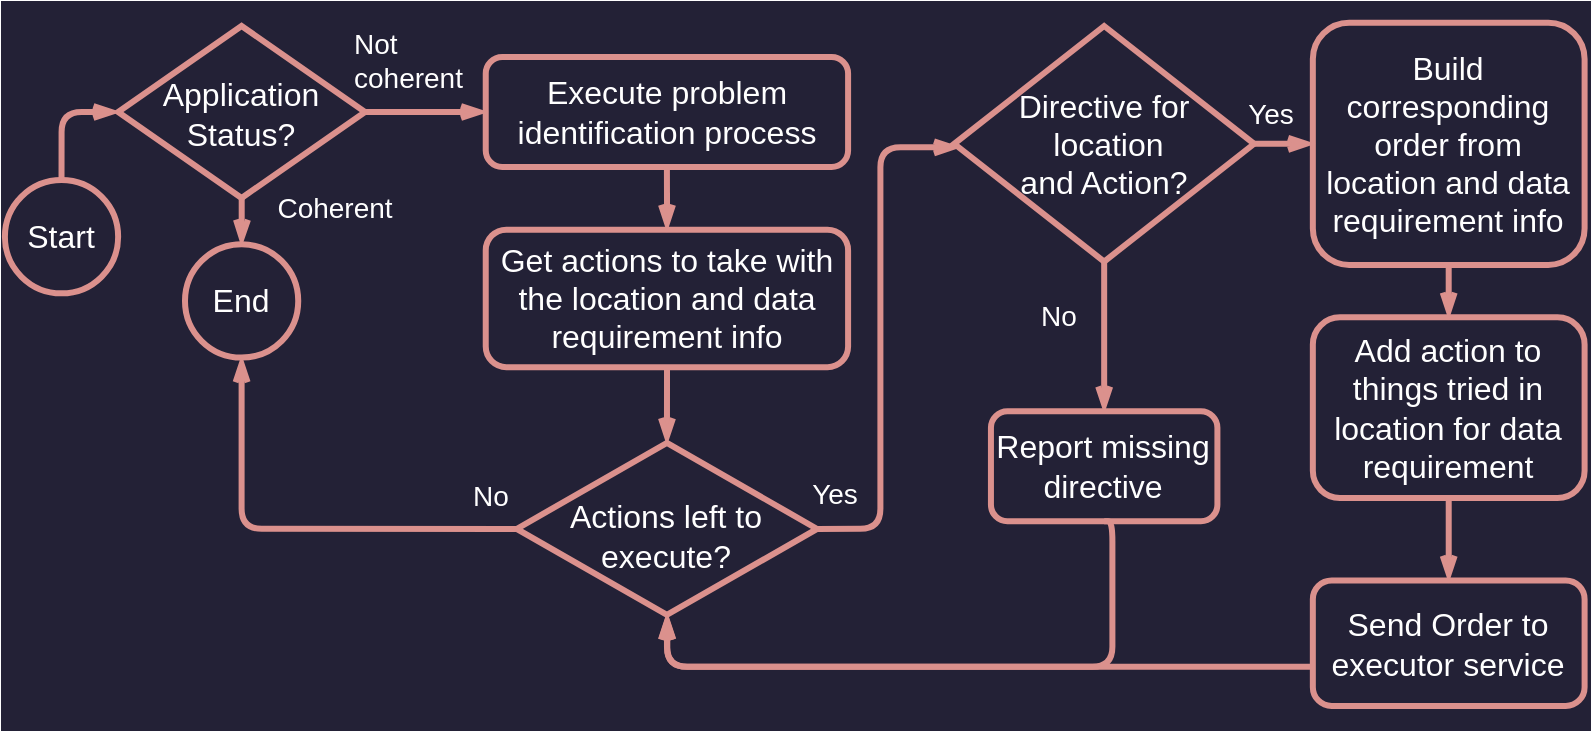 <mxfile version="22.1.16" type="device">
  <diagram name="Página-1" id="O7MBfEGZBoNdr1yW5oVu">
    <mxGraphModel dx="1260" dy="863" grid="1" gridSize="10" guides="1" tooltips="1" connect="1" arrows="1" fold="1" page="1" pageScale="1" pageWidth="827" pageHeight="1169" math="0" shadow="0">
      <root>
        <mxCell id="0" />
        <mxCell id="1" parent="0" />
        <mxCell id="tNCyVdp1Aul9Red6iAFf-1" value="" style="group;fillColor=#232136;strokeColor=#232136;strokeWidth=25;" parent="1" vertex="1" connectable="0">
          <mxGeometry x="30" y="130" width="770" height="340" as="geometry" />
        </mxCell>
        <mxCell id="weasKUzhQbfyZyFGf2sW-2" value="&lt;font style=&quot;font-size: 16px;&quot;&gt;Start&lt;/font&gt;" style="ellipse;whiteSpace=wrap;html=1;aspect=fixed;strokeColor=#DB918D;fontColor=#FFFFFF;fillColor=none;strokeWidth=3;fontSize=12;" parent="tNCyVdp1Aul9Red6iAFf-1" vertex="1">
          <mxGeometry x="-10.548" y="77.052" width="56.618" height="56.618" as="geometry" />
        </mxCell>
        <mxCell id="weasKUzhQbfyZyFGf2sW-8" value="&lt;font style=&quot;font-size: 16px;&quot;&gt;End&lt;/font&gt;" style="ellipse;whiteSpace=wrap;html=1;aspect=fixed;strokeColor=#DB918D;fontColor=#FFFFFF;fillColor=none;strokeWidth=3;fontSize=12;" parent="tNCyVdp1Aul9Red6iAFf-1" vertex="1">
          <mxGeometry x="79.496" y="109.187" width="56.618" height="56.618" as="geometry" />
        </mxCell>
        <mxCell id="weasKUzhQbfyZyFGf2sW-1" value="&lt;font style=&quot;font-size: 16px;&quot;&gt;Execute problem identification process&lt;/font&gt;" style="rounded=1;whiteSpace=wrap;html=1;strokeColor=#DB918D;fontColor=#FFFFFF;fillColor=none;strokeWidth=3;fontSize=12;" parent="tNCyVdp1Aul9Red6iAFf-1" vertex="1">
          <mxGeometry x="229.868" y="15.478" width="181.176" height="55.034" as="geometry" />
        </mxCell>
        <mxCell id="weasKUzhQbfyZyFGf2sW-5" value="&lt;font style=&quot;font-size: 16px;&quot;&gt;Application &lt;br style=&quot;&quot;&gt;Status?&lt;/font&gt;" style="rhombus;whiteSpace=wrap;html=1;rounded=0;strokeColor=#DB918D;strokeWidth=3;align=center;verticalAlign=middle;fontFamily=Helvetica;fontSize=12;fontColor=#FFFFFF;fillColor=none;spacingTop=2;" parent="tNCyVdp1Aul9Red6iAFf-1" vertex="1">
          <mxGeometry x="46.07" width="123.46" height="85.991" as="geometry" />
        </mxCell>
        <mxCell id="weasKUzhQbfyZyFGf2sW-6" style="edgeStyle=orthogonalEdgeStyle;shape=connector;curved=0;rounded=1;orthogonalLoop=1;jettySize=auto;html=1;labelBackgroundColor=default;strokeColor=#DB918D;strokeWidth=3;align=center;verticalAlign=middle;fontFamily=Helvetica;fontSize=12;fontColor=#FFFFFF;endArrow=openThin;endFill=0;fillColor=#FAE5C7;entryX=0;entryY=0.5;entryDx=0;entryDy=0;exitX=0.5;exitY=0;exitDx=0;exitDy=0;" parent="tNCyVdp1Aul9Red6iAFf-1" source="weasKUzhQbfyZyFGf2sW-2" target="weasKUzhQbfyZyFGf2sW-5" edge="1">
          <mxGeometry relative="1" as="geometry" />
        </mxCell>
        <mxCell id="weasKUzhQbfyZyFGf2sW-9" style="edgeStyle=orthogonalEdgeStyle;shape=connector;curved=0;rounded=1;orthogonalLoop=1;jettySize=auto;html=1;labelBackgroundColor=default;strokeColor=#DB918D;strokeWidth=3;align=center;verticalAlign=middle;fontFamily=Helvetica;fontSize=12;fontColor=#FFFFFF;endArrow=openThin;endFill=0;fillColor=#FAE5C7;" parent="tNCyVdp1Aul9Red6iAFf-1" source="weasKUzhQbfyZyFGf2sW-5" target="weasKUzhQbfyZyFGf2sW-8" edge="1">
          <mxGeometry relative="1" as="geometry" />
        </mxCell>
        <mxCell id="weasKUzhQbfyZyFGf2sW-7" style="edgeStyle=orthogonalEdgeStyle;shape=connector;curved=0;rounded=1;orthogonalLoop=1;jettySize=auto;html=1;labelBackgroundColor=default;strokeColor=#DB918D;strokeWidth=3;align=center;verticalAlign=middle;fontFamily=Helvetica;fontSize=12;fontColor=#FFFFFF;endArrow=openThin;endFill=0;fillColor=#FAE5C7;" parent="tNCyVdp1Aul9Red6iAFf-1" source="weasKUzhQbfyZyFGf2sW-5" target="weasKUzhQbfyZyFGf2sW-1" edge="1">
          <mxGeometry relative="1" as="geometry" />
        </mxCell>
        <mxCell id="weasKUzhQbfyZyFGf2sW-11" value="&lt;font style=&quot;font-size: 14px;&quot;&gt;Coherent&lt;/font&gt;" style="text;html=1;strokeColor=none;fillColor=none;align=center;verticalAlign=middle;whiteSpace=wrap;rounded=0;fontSize=12;fontFamily=Helvetica;fontColor=#FFFFFF;" parent="tNCyVdp1Aul9Red6iAFf-1" vertex="1">
          <mxGeometry x="134.467" y="77.048" width="41.048" height="27.517" as="geometry" />
        </mxCell>
        <mxCell id="weasKUzhQbfyZyFGf2sW-13" value="&lt;font style=&quot;font-size: 14px;&quot;&gt;Not &lt;br style=&quot;&quot;&gt;coherent&lt;/font&gt;" style="text;html=1;strokeColor=none;fillColor=none;align=left;verticalAlign=middle;whiteSpace=wrap;rounded=0;fontSize=12;fontFamily=Helvetica;fontColor=#FFFFFF;" parent="tNCyVdp1Aul9Red6iAFf-1" vertex="1">
          <mxGeometry x="161.693" y="2.752" width="83.692" height="27.517" as="geometry" />
        </mxCell>
        <mxCell id="weasKUzhQbfyZyFGf2sW-15" value="&lt;font style=&quot;font-size: 16px;&quot;&gt;Get actions to take with the location and data requirement info&lt;/font&gt;" style="rounded=1;whiteSpace=wrap;html=1;strokeColor=#DB918D;fontColor=#FFFFFF;fillColor=none;strokeWidth=3;fontSize=12;" parent="tNCyVdp1Aul9Red6iAFf-1" vertex="1">
          <mxGeometry x="229.868" y="101.813" width="181.176" height="68.792" as="geometry" />
        </mxCell>
        <mxCell id="weasKUzhQbfyZyFGf2sW-16" style="edgeStyle=orthogonalEdgeStyle;shape=connector;curved=0;rounded=1;orthogonalLoop=1;jettySize=auto;html=1;exitX=0.5;exitY=1;exitDx=0;exitDy=0;labelBackgroundColor=default;strokeColor=#DB918D;strokeWidth=3;align=center;verticalAlign=middle;fontFamily=Helvetica;fontSize=12;fontColor=#FFFFFF;endArrow=openThin;endFill=0;fillColor=#FAE5C7;" parent="tNCyVdp1Aul9Red6iAFf-1" source="weasKUzhQbfyZyFGf2sW-1" target="weasKUzhQbfyZyFGf2sW-15" edge="1">
          <mxGeometry relative="1" as="geometry" />
        </mxCell>
        <mxCell id="Puos1YkfTBZv_9QDnM-f-1" style="edgeStyle=orthogonalEdgeStyle;shape=connector;curved=0;rounded=1;orthogonalLoop=1;jettySize=auto;html=1;exitX=0;exitY=0.5;exitDx=0;exitDy=0;entryX=0.5;entryY=1;entryDx=0;entryDy=0;labelBackgroundColor=default;strokeColor=#DB918D;strokeWidth=3;align=center;verticalAlign=middle;fontFamily=Helvetica;fontSize=12;fontColor=#FFFFFF;endArrow=openThin;endFill=0;fillColor=#FAE5C7;" parent="tNCyVdp1Aul9Red6iAFf-1" source="weasKUzhQbfyZyFGf2sW-17" target="weasKUzhQbfyZyFGf2sW-8" edge="1">
          <mxGeometry relative="1" as="geometry" />
        </mxCell>
        <mxCell id="weasKUzhQbfyZyFGf2sW-17" value="&lt;font style=&quot;font-size: 16px;&quot;&gt;Actions left to execute?&lt;/font&gt;" style="rhombus;whiteSpace=wrap;html=1;rounded=0;strokeColor=#DB918D;strokeWidth=3;align=center;verticalAlign=middle;fontFamily=Helvetica;fontSize=12;fontColor=#FFFFFF;fillColor=none;spacingTop=7;" parent="tNCyVdp1Aul9Red6iAFf-1" vertex="1">
          <mxGeometry x="245.387" y="208.449" width="150.139" height="85.996" as="geometry" />
        </mxCell>
        <mxCell id="weasKUzhQbfyZyFGf2sW-18" style="edgeStyle=orthogonalEdgeStyle;shape=connector;curved=0;rounded=1;orthogonalLoop=1;jettySize=auto;html=1;labelBackgroundColor=default;strokeColor=#DB918D;strokeWidth=3;align=center;verticalAlign=middle;fontFamily=Helvetica;fontSize=12;fontColor=#FFFFFF;endArrow=openThin;endFill=0;fillColor=#FAE5C7;" parent="tNCyVdp1Aul9Red6iAFf-1" source="weasKUzhQbfyZyFGf2sW-15" target="weasKUzhQbfyZyFGf2sW-17" edge="1">
          <mxGeometry relative="1" as="geometry" />
        </mxCell>
        <mxCell id="weasKUzhQbfyZyFGf2sW-19" value="&lt;font style=&quot;font-size: 14px;&quot;&gt;No&lt;/font&gt;" style="text;html=1;strokeColor=none;fillColor=none;align=center;verticalAlign=middle;whiteSpace=wrap;rounded=0;fontSize=12;fontFamily=Helvetica;fontColor=#FFFFFF;" parent="tNCyVdp1Aul9Red6iAFf-1" vertex="1">
          <mxGeometry x="218.782" y="222.201" width="26.61" height="25.453" as="geometry" />
        </mxCell>
        <mxCell id="weasKUzhQbfyZyFGf2sW-21" value="&lt;font style=&quot;font-size: 14px;&quot;&gt;Yes&lt;/font&gt;" style="text;html=1;strokeColor=none;fillColor=none;align=center;verticalAlign=middle;whiteSpace=wrap;rounded=0;fontSize=12;fontFamily=Helvetica;fontColor=#FFFFFF;" parent="tNCyVdp1Aul9Red6iAFf-1" vertex="1">
          <mxGeometry x="383.947" y="220.132" width="41.048" height="27.517" as="geometry" />
        </mxCell>
        <mxCell id="Puos1YkfTBZv_9QDnM-f-8" value="&lt;font style=&quot;font-size: 16px;&quot;&gt;Build corresponding order from &lt;br&gt;location and data&lt;br&gt;requirement info&lt;/font&gt;" style="rounded=1;whiteSpace=wrap;html=1;strokeColor=#DB918D;fontColor=#FFFFFF;fillColor=none;strokeWidth=3;fontSize=12;" parent="tNCyVdp1Aul9Red6iAFf-1" vertex="1">
          <mxGeometry x="643.421" y="-1.636" width="135.882" height="121.075" as="geometry" />
        </mxCell>
        <mxCell id="eJLsP098SzrVyEOCUtsY-2" style="edgeStyle=orthogonalEdgeStyle;shape=connector;curved=0;rounded=1;orthogonalLoop=1;jettySize=auto;html=1;entryX=0.5;entryY=1;entryDx=0;entryDy=0;labelBackgroundColor=default;strokeColor=#DB918D;strokeWidth=3;align=center;verticalAlign=middle;fontFamily=Helvetica;fontSize=12;fontColor=#FFFFFF;endArrow=openThin;endFill=0;fillColor=#FAE5C7;exitX=0.5;exitY=1;exitDx=0;exitDy=0;" parent="tNCyVdp1Aul9Red6iAFf-1" source="eJLsP098SzrVyEOCUtsY-3" target="weasKUzhQbfyZyFGf2sW-17" edge="1">
          <mxGeometry relative="1" as="geometry">
            <Array as="points">
              <mxPoint x="543.219" y="320.409" />
              <mxPoint x="320.658" y="320.409" />
            </Array>
          </mxGeometry>
        </mxCell>
        <mxCell id="eJLsP098SzrVyEOCUtsY-5" style="edgeStyle=orthogonalEdgeStyle;shape=connector;curved=0;rounded=1;orthogonalLoop=1;jettySize=auto;html=1;labelBackgroundColor=default;strokeColor=#DB918D;strokeWidth=3;align=center;verticalAlign=middle;fontFamily=Helvetica;fontSize=12;fontColor=#FFFFFF;endArrow=openThin;endFill=0;fillColor=#FAE5C7;entryX=0;entryY=0.5;entryDx=0;entryDy=0;" parent="tNCyVdp1Aul9Red6iAFf-1" source="eJLsP098SzrVyEOCUtsY-1" target="Puos1YkfTBZv_9QDnM-f-8" edge="1">
          <mxGeometry relative="1" as="geometry" />
        </mxCell>
        <mxCell id="eJLsP098SzrVyEOCUtsY-1" value="&lt;font style=&quot;font-size: 16px;&quot;&gt;Directive for&lt;br style=&quot;&quot;&gt;&amp;nbsp;location &lt;br style=&quot;&quot;&gt;and Action?&lt;/font&gt;" style="rhombus;whiteSpace=wrap;html=1;rounded=0;strokeColor=#DB918D;strokeWidth=3;align=center;verticalAlign=middle;fontFamily=Helvetica;fontSize=12;fontColor=#FFFFFF;fillColor=none;spacingTop=0;" parent="tNCyVdp1Aul9Red6iAFf-1" vertex="1">
          <mxGeometry x="464.11" width="149.95" height="117.796" as="geometry" />
        </mxCell>
        <mxCell id="Puos1YkfTBZv_9QDnM-f-4" style="edgeStyle=orthogonalEdgeStyle;shape=connector;curved=0;rounded=1;orthogonalLoop=1;jettySize=auto;html=1;labelBackgroundColor=default;strokeColor=#DB918D;strokeWidth=3;align=center;verticalAlign=middle;fontFamily=Helvetica;fontSize=12;fontColor=#FFFFFF;endArrow=openThin;endFill=0;fillColor=#FAE5C7;exitX=1;exitY=0.5;exitDx=0;exitDy=0;" parent="tNCyVdp1Aul9Red6iAFf-1" source="weasKUzhQbfyZyFGf2sW-17" target="eJLsP098SzrVyEOCUtsY-1" edge="1">
          <mxGeometry relative="1" as="geometry">
            <Array as="points">
              <mxPoint x="427.192" y="251.75" />
              <mxPoint x="427.192" y="60.649" />
            </Array>
            <mxPoint x="471.07" y="144.464" as="targetPoint" />
          </mxGeometry>
        </mxCell>
        <mxCell id="eJLsP098SzrVyEOCUtsY-4" value="" style="edgeStyle=orthogonalEdgeStyle;shape=connector;curved=0;rounded=1;orthogonalLoop=1;jettySize=auto;html=1;labelBackgroundColor=default;strokeColor=#DB918D;strokeWidth=3;align=center;verticalAlign=middle;fontFamily=Helvetica;fontSize=12;fontColor=#FFFFFF;endArrow=openThin;endFill=0;fillColor=#FAE5C7;exitX=0.5;exitY=1;exitDx=0;exitDy=0;" parent="tNCyVdp1Aul9Red6iAFf-1" source="eJLsP098SzrVyEOCUtsY-1" target="eJLsP098SzrVyEOCUtsY-3" edge="1">
          <mxGeometry relative="1" as="geometry">
            <mxPoint x="542.397" y="196.747" as="sourcePoint" />
            <mxPoint x="320.456" y="295.808" as="targetPoint" />
          </mxGeometry>
        </mxCell>
        <mxCell id="eJLsP098SzrVyEOCUtsY-3" value="&lt;font style=&quot;font-size: 16px;&quot;&gt;Report missing directive&lt;/font&gt;" style="rounded=1;whiteSpace=wrap;html=1;strokeColor=#DB918D;fontColor=#FFFFFF;fillColor=none;strokeWidth=3;fontSize=12;" parent="tNCyVdp1Aul9Red6iAFf-1" vertex="1">
          <mxGeometry x="482.471" y="192.619" width="113.235" height="55.034" as="geometry" />
        </mxCell>
        <mxCell id="eJLsP098SzrVyEOCUtsY-7" value="&lt;font style=&quot;font-size: 16px;&quot;&gt;Add action to things tried in location for data requirement&lt;/font&gt;" style="rounded=1;whiteSpace=wrap;html=1;strokeColor=#DB918D;fontColor=#FFFFFF;fillColor=none;strokeWidth=3;fontSize=12;spacingLeft=3;spacingRight=3;" parent="tNCyVdp1Aul9Red6iAFf-1" vertex="1">
          <mxGeometry x="643.421" y="145.686" width="135.882" height="90.283" as="geometry" />
        </mxCell>
        <mxCell id="eJLsP098SzrVyEOCUtsY-8" style="edgeStyle=orthogonalEdgeStyle;shape=connector;curved=0;rounded=1;orthogonalLoop=1;jettySize=auto;html=1;labelBackgroundColor=default;strokeColor=#DB918D;strokeWidth=3;align=center;verticalAlign=middle;fontFamily=Helvetica;fontSize=12;fontColor=#FFFFFF;endArrow=openThin;endFill=0;fillColor=#FAE5C7;" parent="tNCyVdp1Aul9Red6iAFf-1" source="Puos1YkfTBZv_9QDnM-f-8" target="eJLsP098SzrVyEOCUtsY-7" edge="1">
          <mxGeometry relative="1" as="geometry" />
        </mxCell>
        <mxCell id="eJLsP098SzrVyEOCUtsY-11" style="edgeStyle=orthogonalEdgeStyle;shape=connector;curved=0;rounded=1;orthogonalLoop=1;jettySize=auto;html=1;labelBackgroundColor=default;strokeColor=#DB918D;strokeWidth=3;align=center;verticalAlign=middle;fontFamily=Helvetica;fontSize=12;fontColor=#FFFFFF;endArrow=openThin;endFill=0;fillColor=#FAE5C7;" parent="tNCyVdp1Aul9Red6iAFf-1" source="eJLsP098SzrVyEOCUtsY-9" target="weasKUzhQbfyZyFGf2sW-17" edge="1">
          <mxGeometry relative="1" as="geometry">
            <Array as="points">
              <mxPoint x="320.658" y="320.409" />
            </Array>
          </mxGeometry>
        </mxCell>
        <mxCell id="eJLsP098SzrVyEOCUtsY-9" value="&lt;font style=&quot;font-size: 16px;&quot;&gt;Send Order to &lt;br style=&quot;&quot;&gt;executor service&lt;/font&gt;" style="rounded=1;whiteSpace=wrap;html=1;strokeColor=#DB918D;fontColor=#FFFFFF;fillColor=none;strokeWidth=3;fontSize=12;" parent="tNCyVdp1Aul9Red6iAFf-1" vertex="1">
          <mxGeometry x="643.421" y="277.234" width="135.882" height="62.766" as="geometry" />
        </mxCell>
        <mxCell id="eJLsP098SzrVyEOCUtsY-10" value="" style="edgeStyle=orthogonalEdgeStyle;shape=connector;curved=0;rounded=1;orthogonalLoop=1;jettySize=auto;html=1;labelBackgroundColor=default;strokeColor=#DB918D;strokeWidth=3;align=center;verticalAlign=middle;fontFamily=Helvetica;fontSize=12;fontColor=#FFFFFF;endArrow=openThin;endFill=0;fillColor=#FAE5C7;" parent="tNCyVdp1Aul9Red6iAFf-1" source="eJLsP098SzrVyEOCUtsY-7" target="eJLsP098SzrVyEOCUtsY-9" edge="1">
          <mxGeometry relative="1" as="geometry" />
        </mxCell>
        <mxCell id="eJLsP098SzrVyEOCUtsY-15" value="&lt;font style=&quot;font-size: 14px;&quot;&gt;Yes&lt;/font&gt;" style="text;html=1;strokeColor=none;fillColor=none;align=center;verticalAlign=middle;whiteSpace=wrap;rounded=0;fontSize=12;fontFamily=Helvetica;fontColor=#FFFFFF;" parent="tNCyVdp1Aul9Red6iAFf-1" vertex="1">
          <mxGeometry x="602.371" y="30.271" width="41.048" height="27.517" as="geometry" />
        </mxCell>
        <mxCell id="eJLsP098SzrVyEOCUtsY-16" value="&lt;font style=&quot;font-size: 14px;&quot;&gt;No&lt;/font&gt;" style="text;html=1;strokeColor=none;fillColor=none;align=center;verticalAlign=middle;whiteSpace=wrap;rounded=0;fontSize=12;fontFamily=Helvetica;fontColor=#FFFFFF;" parent="tNCyVdp1Aul9Red6iAFf-1" vertex="1">
          <mxGeometry x="502.765" y="131.912" width="26.61" height="25.453" as="geometry" />
        </mxCell>
      </root>
    </mxGraphModel>
  </diagram>
</mxfile>
